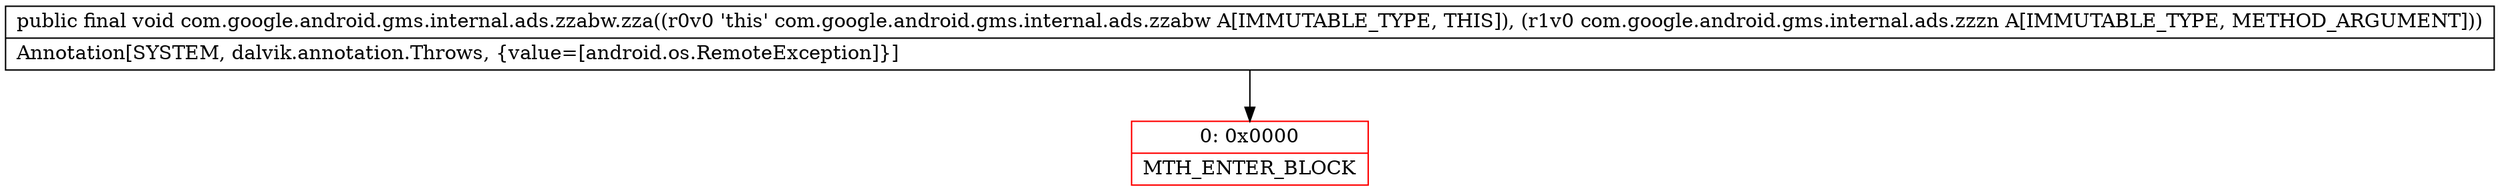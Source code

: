 digraph "CFG forcom.google.android.gms.internal.ads.zzabw.zza(Lcom\/google\/android\/gms\/internal\/ads\/zzzn;)V" {
subgraph cluster_Region_201048259 {
label = "R(0)";
node [shape=record,color=blue];
}
Node_0 [shape=record,color=red,label="{0\:\ 0x0000|MTH_ENTER_BLOCK\l}"];
MethodNode[shape=record,label="{public final void com.google.android.gms.internal.ads.zzabw.zza((r0v0 'this' com.google.android.gms.internal.ads.zzabw A[IMMUTABLE_TYPE, THIS]), (r1v0 com.google.android.gms.internal.ads.zzzn A[IMMUTABLE_TYPE, METHOD_ARGUMENT]))  | Annotation[SYSTEM, dalvik.annotation.Throws, \{value=[android.os.RemoteException]\}]\l}"];
MethodNode -> Node_0;
}

